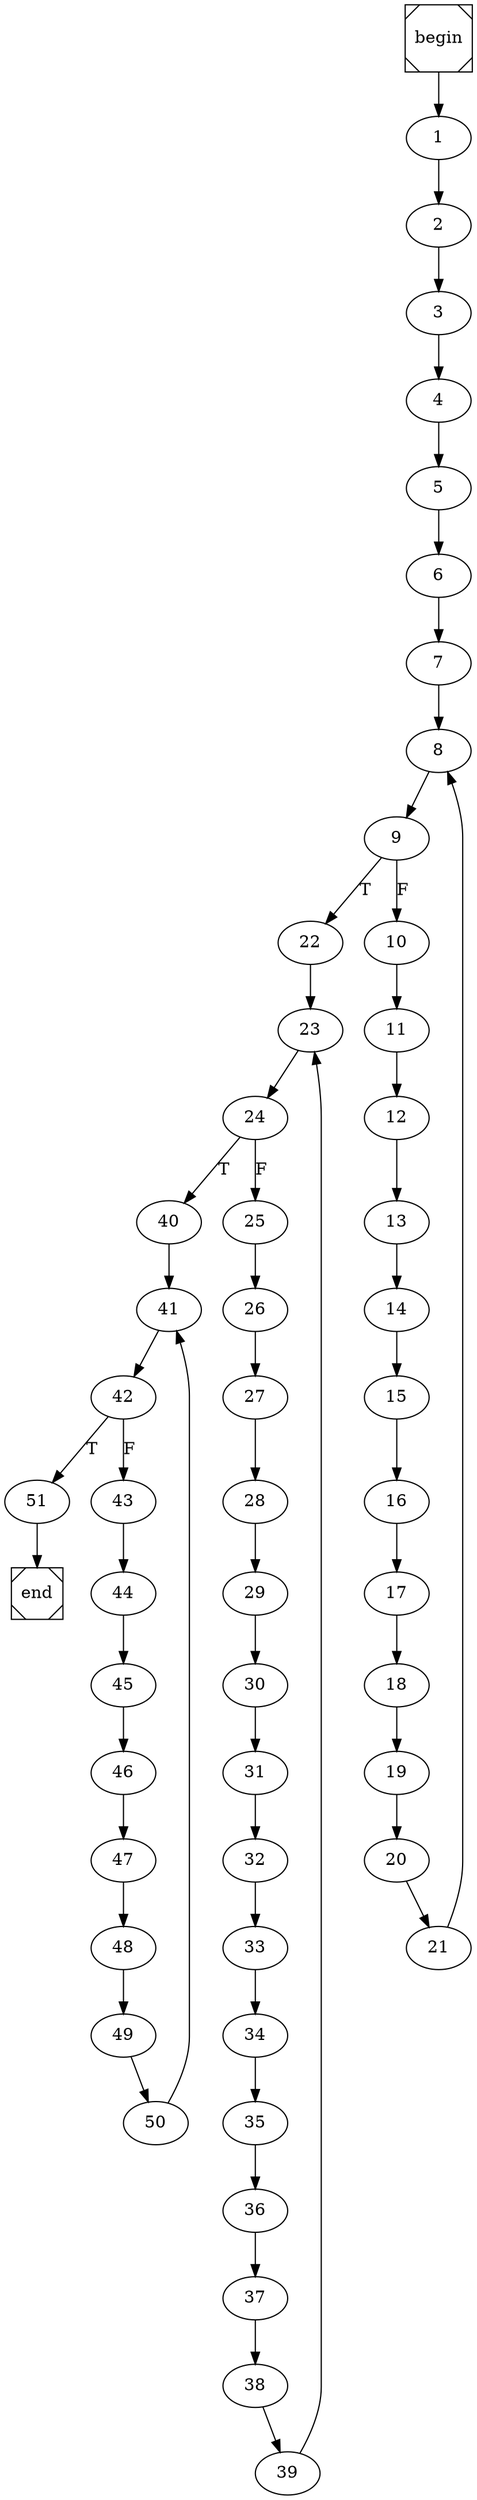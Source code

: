digraph cfg {
	begin [shape=Msquare];
	end [shape=Msquare];
	begin -> 1;	1 -> 2;	2 -> 3;	3 -> 4;	4 -> 5;	5 -> 6;	6 -> 7;	7 -> 8;	8 -> 9;	9 -> 22[label=T];	9 -> 10[label=F];	10 -> 11;	11 -> 12;	12 -> 13;	13 -> 14;	14 -> 15;	15 -> 16;	16 -> 17;	17 -> 18;	18 -> 19;	19 -> 20;	20 -> 21;	21 -> 8;	22 -> 23;	23 -> 24;	24 -> 40[label=T];	24 -> 25[label=F];	25 -> 26;	26 -> 27;	27 -> 28;	28 -> 29;	29 -> 30;	30 -> 31;	31 -> 32;	32 -> 33;	33 -> 34;	34 -> 35;	35 -> 36;	36 -> 37;	37 -> 38;	38 -> 39;	39 -> 23;	40 -> 41;	41 -> 42;	42 -> 51[label=T];	42 -> 43[label=F];	43 -> 44;	44 -> 45;	45 -> 46;	46 -> 47;	47 -> 48;	48 -> 49;	49 -> 50;	50 -> 41;	51 -> end;}
